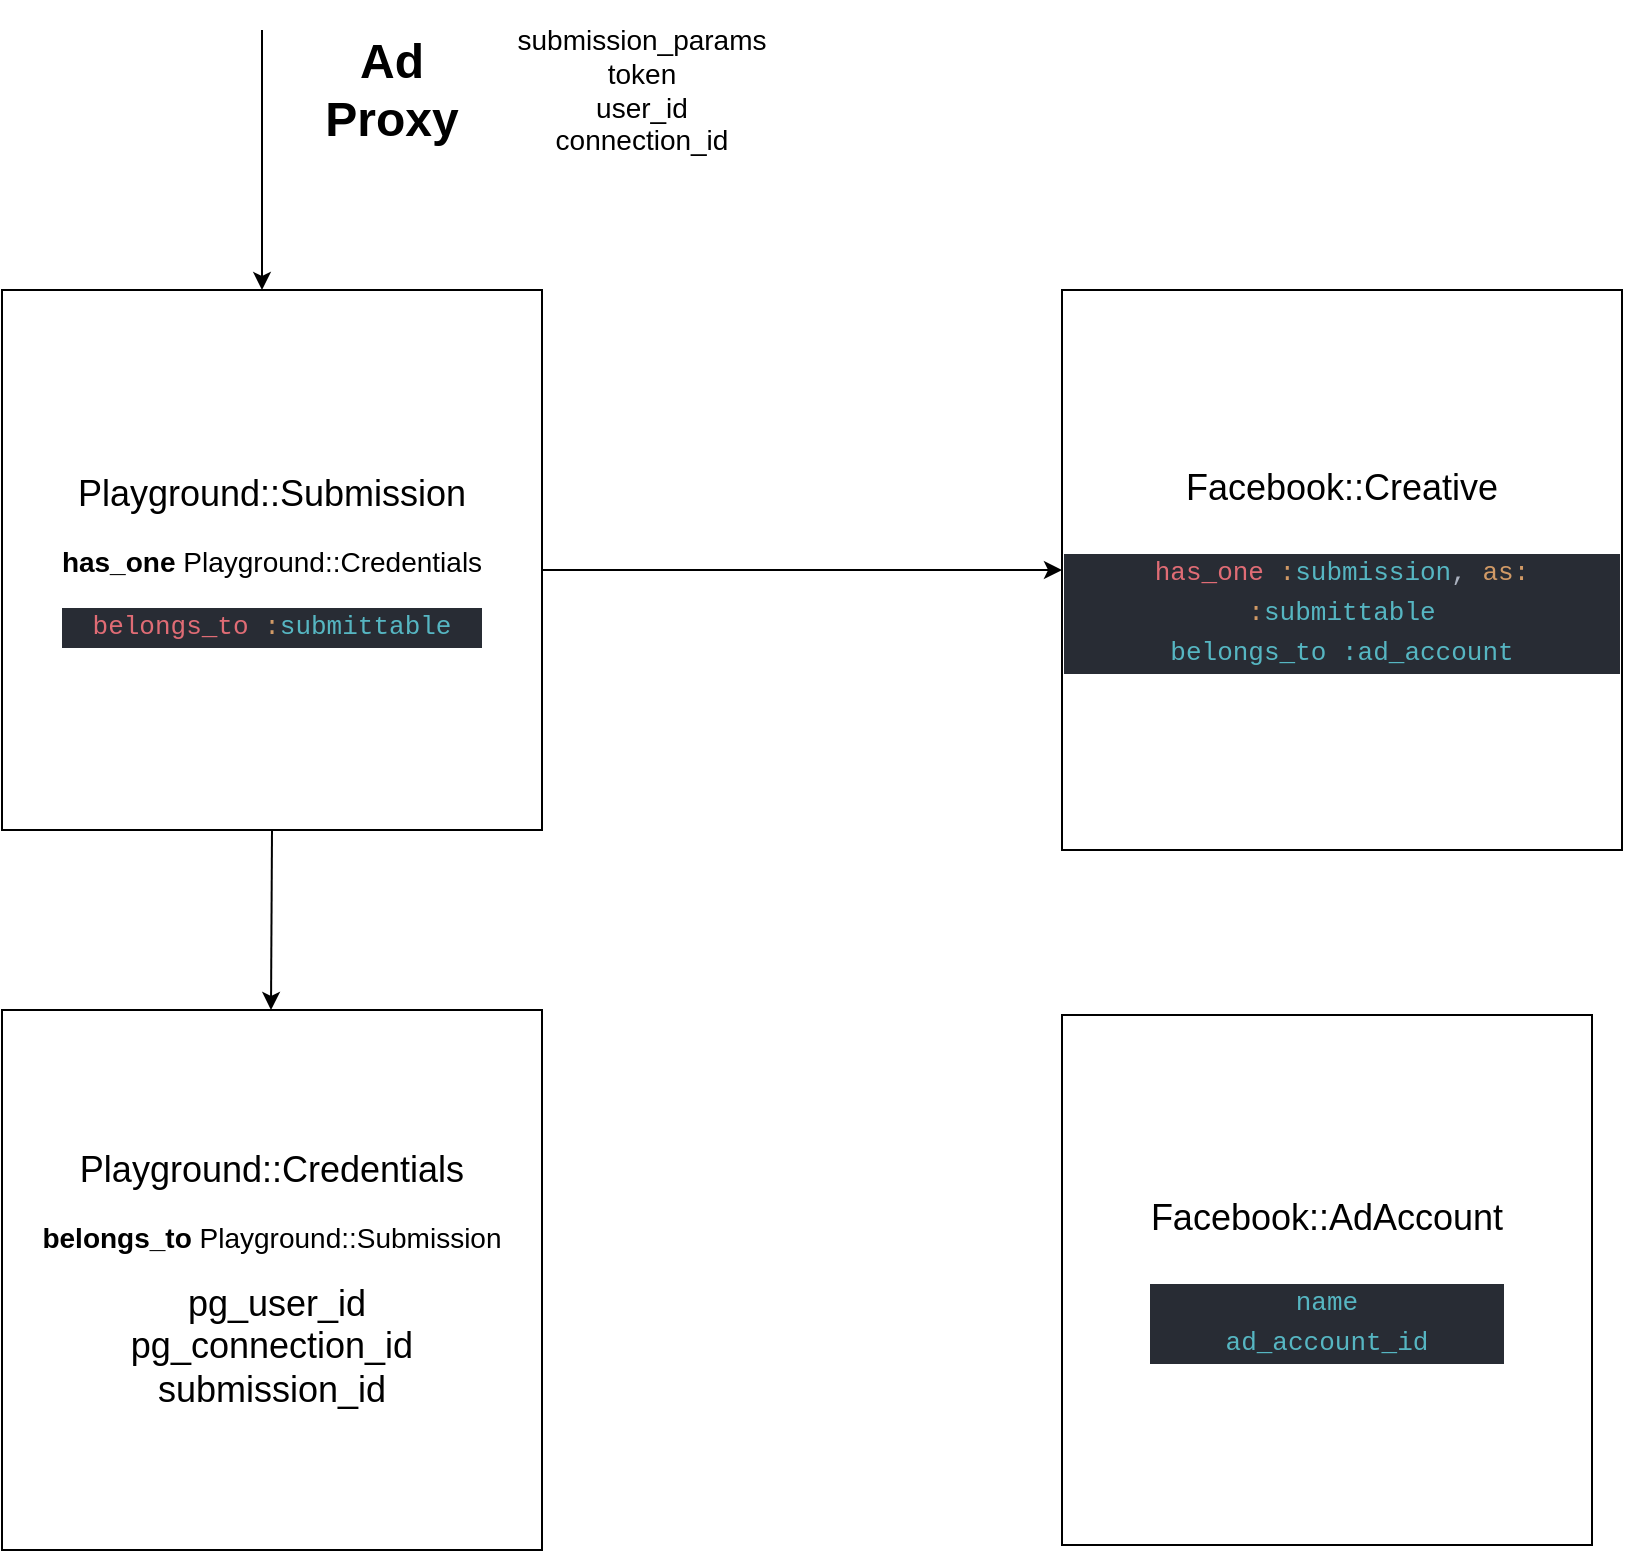 <mxfile version="14.9.3" type="github">
  <diagram id="dNuCdF-38DyPAIg2h89m" name="Page-1">
    <mxGraphModel dx="2066" dy="1129" grid="1" gridSize="10" guides="1" tooltips="1" connect="1" arrows="1" fold="1" page="1" pageScale="1" pageWidth="827" pageHeight="1169" math="0" shadow="0">
      <root>
        <mxCell id="0" />
        <mxCell id="1" parent="0" />
        <mxCell id="KND64-zs2ue5YcPNRiuv-1" value="" style="curved=1;endArrow=classic;html=1;" edge="1" parent="1">
          <mxGeometry width="50" height="50" relative="1" as="geometry">
            <mxPoint x="360" y="30" as="sourcePoint" />
            <mxPoint x="360" y="160" as="targetPoint" />
            <Array as="points">
              <mxPoint x="360" y="90" />
            </Array>
          </mxGeometry>
        </mxCell>
        <mxCell id="KND64-zs2ue5YcPNRiuv-2" value="&lt;h1&gt;Ad Proxy&lt;/h1&gt;" style="text;html=1;strokeColor=none;fillColor=none;align=center;verticalAlign=middle;whiteSpace=wrap;rounded=0;" vertex="1" parent="1">
          <mxGeometry x="380" y="40" width="90" height="40" as="geometry" />
        </mxCell>
        <mxCell id="KND64-zs2ue5YcPNRiuv-3" value="&lt;font style=&quot;font-size: 14px&quot;&gt;submission_params&lt;br&gt;token&lt;br&gt;user_id&lt;br&gt;connection_id&lt;/font&gt;" style="text;html=1;strokeColor=none;fillColor=none;align=center;verticalAlign=middle;whiteSpace=wrap;rounded=0;" vertex="1" parent="1">
          <mxGeometry x="530" y="50" width="40" height="20" as="geometry" />
        </mxCell>
        <mxCell id="KND64-zs2ue5YcPNRiuv-4" value="&lt;font&gt;&lt;span style=&quot;font-size: 18px&quot;&gt;Playground::Submission&lt;/span&gt;&lt;br&gt;&lt;br&gt;&lt;font style=&quot;font-size: 14px&quot;&gt;&lt;b&gt;has_one&amp;nbsp;&lt;/b&gt;Playground::Credentials&lt;br&gt;&lt;/font&gt;&lt;br&gt;&lt;div style=&quot;font-size: 13px ; color: rgb(171 , 178 , 191) ; background-color: rgb(40 , 44 , 52) ; font-family: &amp;#34;menlo&amp;#34; , &amp;#34;monaco&amp;#34; , &amp;#34;courier new&amp;#34; , monospace ; line-height: 20px&quot;&gt;&lt;span style=&quot;color: #e06c75&quot;&gt;belongs_to&lt;/span&gt; &lt;span style=&quot;color: #d19a66&quot;&gt;:&lt;/span&gt;&lt;span style=&quot;color: #56b6c2&quot;&gt;submittable&lt;/span&gt;&lt;/div&gt;&lt;/font&gt;" style="whiteSpace=wrap;html=1;aspect=fixed;" vertex="1" parent="1">
          <mxGeometry x="230" y="160" width="270" height="270" as="geometry" />
        </mxCell>
        <mxCell id="KND64-zs2ue5YcPNRiuv-5" value="" style="curved=1;endArrow=classic;html=1;exitX=0.5;exitY=1;exitDx=0;exitDy=0;entryX=0.5;entryY=0;entryDx=0;entryDy=0;" edge="1" parent="1" source="KND64-zs2ue5YcPNRiuv-4" target="KND64-zs2ue5YcPNRiuv-6">
          <mxGeometry width="50" height="50" relative="1" as="geometry">
            <mxPoint x="364.5" y="460" as="sourcePoint" />
            <mxPoint x="364.5" y="570" as="targetPoint" />
            <Array as="points">
              <mxPoint x="364.5" y="520" />
            </Array>
          </mxGeometry>
        </mxCell>
        <mxCell id="KND64-zs2ue5YcPNRiuv-6" value="&lt;font&gt;&lt;span style=&quot;font-size: 18px&quot;&gt;Playground::Credentials&lt;/span&gt;&lt;br&gt;&lt;br&gt;&lt;font style=&quot;font-size: 14px&quot;&gt;&lt;b&gt;belongs_to&amp;nbsp;&lt;/b&gt;Playground::Submission&lt;br&gt;&lt;/font&gt;&lt;br&gt;&lt;span style=&quot;font-size: 18px&quot;&gt;&amp;nbsp;pg_user_id&lt;/span&gt;&lt;br&gt;&lt;span style=&quot;font-size: 18px&quot;&gt;pg_connection_id&lt;/span&gt;&lt;br&gt;&lt;span style=&quot;font-size: 18px&quot;&gt;submission_id&lt;/span&gt;&lt;br&gt;&lt;/font&gt;" style="whiteSpace=wrap;html=1;aspect=fixed;" vertex="1" parent="1">
          <mxGeometry x="230" y="520" width="270" height="270" as="geometry" />
        </mxCell>
        <mxCell id="KND64-zs2ue5YcPNRiuv-7" value="&lt;font style=&quot;font-size: 18px&quot;&gt;Facebook::Creative&lt;br&gt;&lt;br&gt;&lt;div style=&quot;color: rgb(171 , 178 , 191) ; background-color: rgb(40 , 44 , 52) ; font-family: &amp;#34;menlo&amp;#34; , &amp;#34;monaco&amp;#34; , &amp;#34;courier new&amp;#34; , monospace ; font-size: 13px ; line-height: 20px&quot;&gt;&lt;span style=&quot;color: #e06c75&quot;&gt;has_one&lt;/span&gt; &lt;span style=&quot;color: #d19a66&quot;&gt;:&lt;/span&gt;&lt;span style=&quot;color: #56b6c2&quot;&gt;submission&lt;/span&gt;, &lt;span style=&quot;color: #d19a66&quot;&gt;as:&lt;/span&gt; &lt;span style=&quot;color: #d19a66&quot;&gt;:&lt;/span&gt;&lt;span style=&quot;color: #56b6c2&quot;&gt;submittable&lt;/span&gt;&lt;/div&gt;&lt;div style=&quot;color: rgb(171 , 178 , 191) ; background-color: rgb(40 , 44 , 52) ; font-family: &amp;#34;menlo&amp;#34; , &amp;#34;monaco&amp;#34; , &amp;#34;courier new&amp;#34; , monospace ; font-size: 13px ; line-height: 20px&quot;&gt;&lt;span style=&quot;color: rgb(86 , 182 , 194)&quot;&gt;belongs_to :ad_account&lt;/span&gt;&lt;/div&gt;&lt;/font&gt;" style="whiteSpace=wrap;html=1;aspect=fixed;" vertex="1" parent="1">
          <mxGeometry x="760" y="160" width="280" height="280" as="geometry" />
        </mxCell>
        <mxCell id="KND64-zs2ue5YcPNRiuv-8" value="" style="endArrow=classic;html=1;entryX=0;entryY=0.5;entryDx=0;entryDy=0;" edge="1" parent="1" target="KND64-zs2ue5YcPNRiuv-7">
          <mxGeometry width="50" height="50" relative="1" as="geometry">
            <mxPoint x="500" y="300" as="sourcePoint" />
            <mxPoint x="430" y="370" as="targetPoint" />
          </mxGeometry>
        </mxCell>
        <mxCell id="KND64-zs2ue5YcPNRiuv-9" value="&lt;font style=&quot;font-size: 18px&quot;&gt;Facebook::AdAccount&lt;br&gt;&lt;br&gt;&lt;div style=&quot;color: rgb(171 , 178 , 191) ; background-color: rgb(40 , 44 , 52) ; font-family: &amp;#34;menlo&amp;#34; , &amp;#34;monaco&amp;#34; , &amp;#34;courier new&amp;#34; , monospace ; font-size: 13px ; line-height: 20px&quot;&gt;&lt;span style=&quot;color: #56b6c2&quot;&gt;name&lt;/span&gt;&lt;/div&gt;&lt;div style=&quot;color: rgb(171 , 178 , 191) ; background-color: rgb(40 , 44 , 52) ; font-family: &amp;#34;menlo&amp;#34; , &amp;#34;monaco&amp;#34; , &amp;#34;courier new&amp;#34; , monospace ; font-size: 13px ; line-height: 20px&quot;&gt;&lt;div style=&quot;line-height: 20px&quot;&gt;&lt;span style=&quot;color: #56b6c2&quot;&gt;ad_account_id&lt;/span&gt;&lt;/div&gt;&lt;/div&gt;&lt;/font&gt;" style="whiteSpace=wrap;html=1;aspect=fixed;" vertex="1" parent="1">
          <mxGeometry x="760" y="522.5" width="265" height="265" as="geometry" />
        </mxCell>
      </root>
    </mxGraphModel>
  </diagram>
</mxfile>
